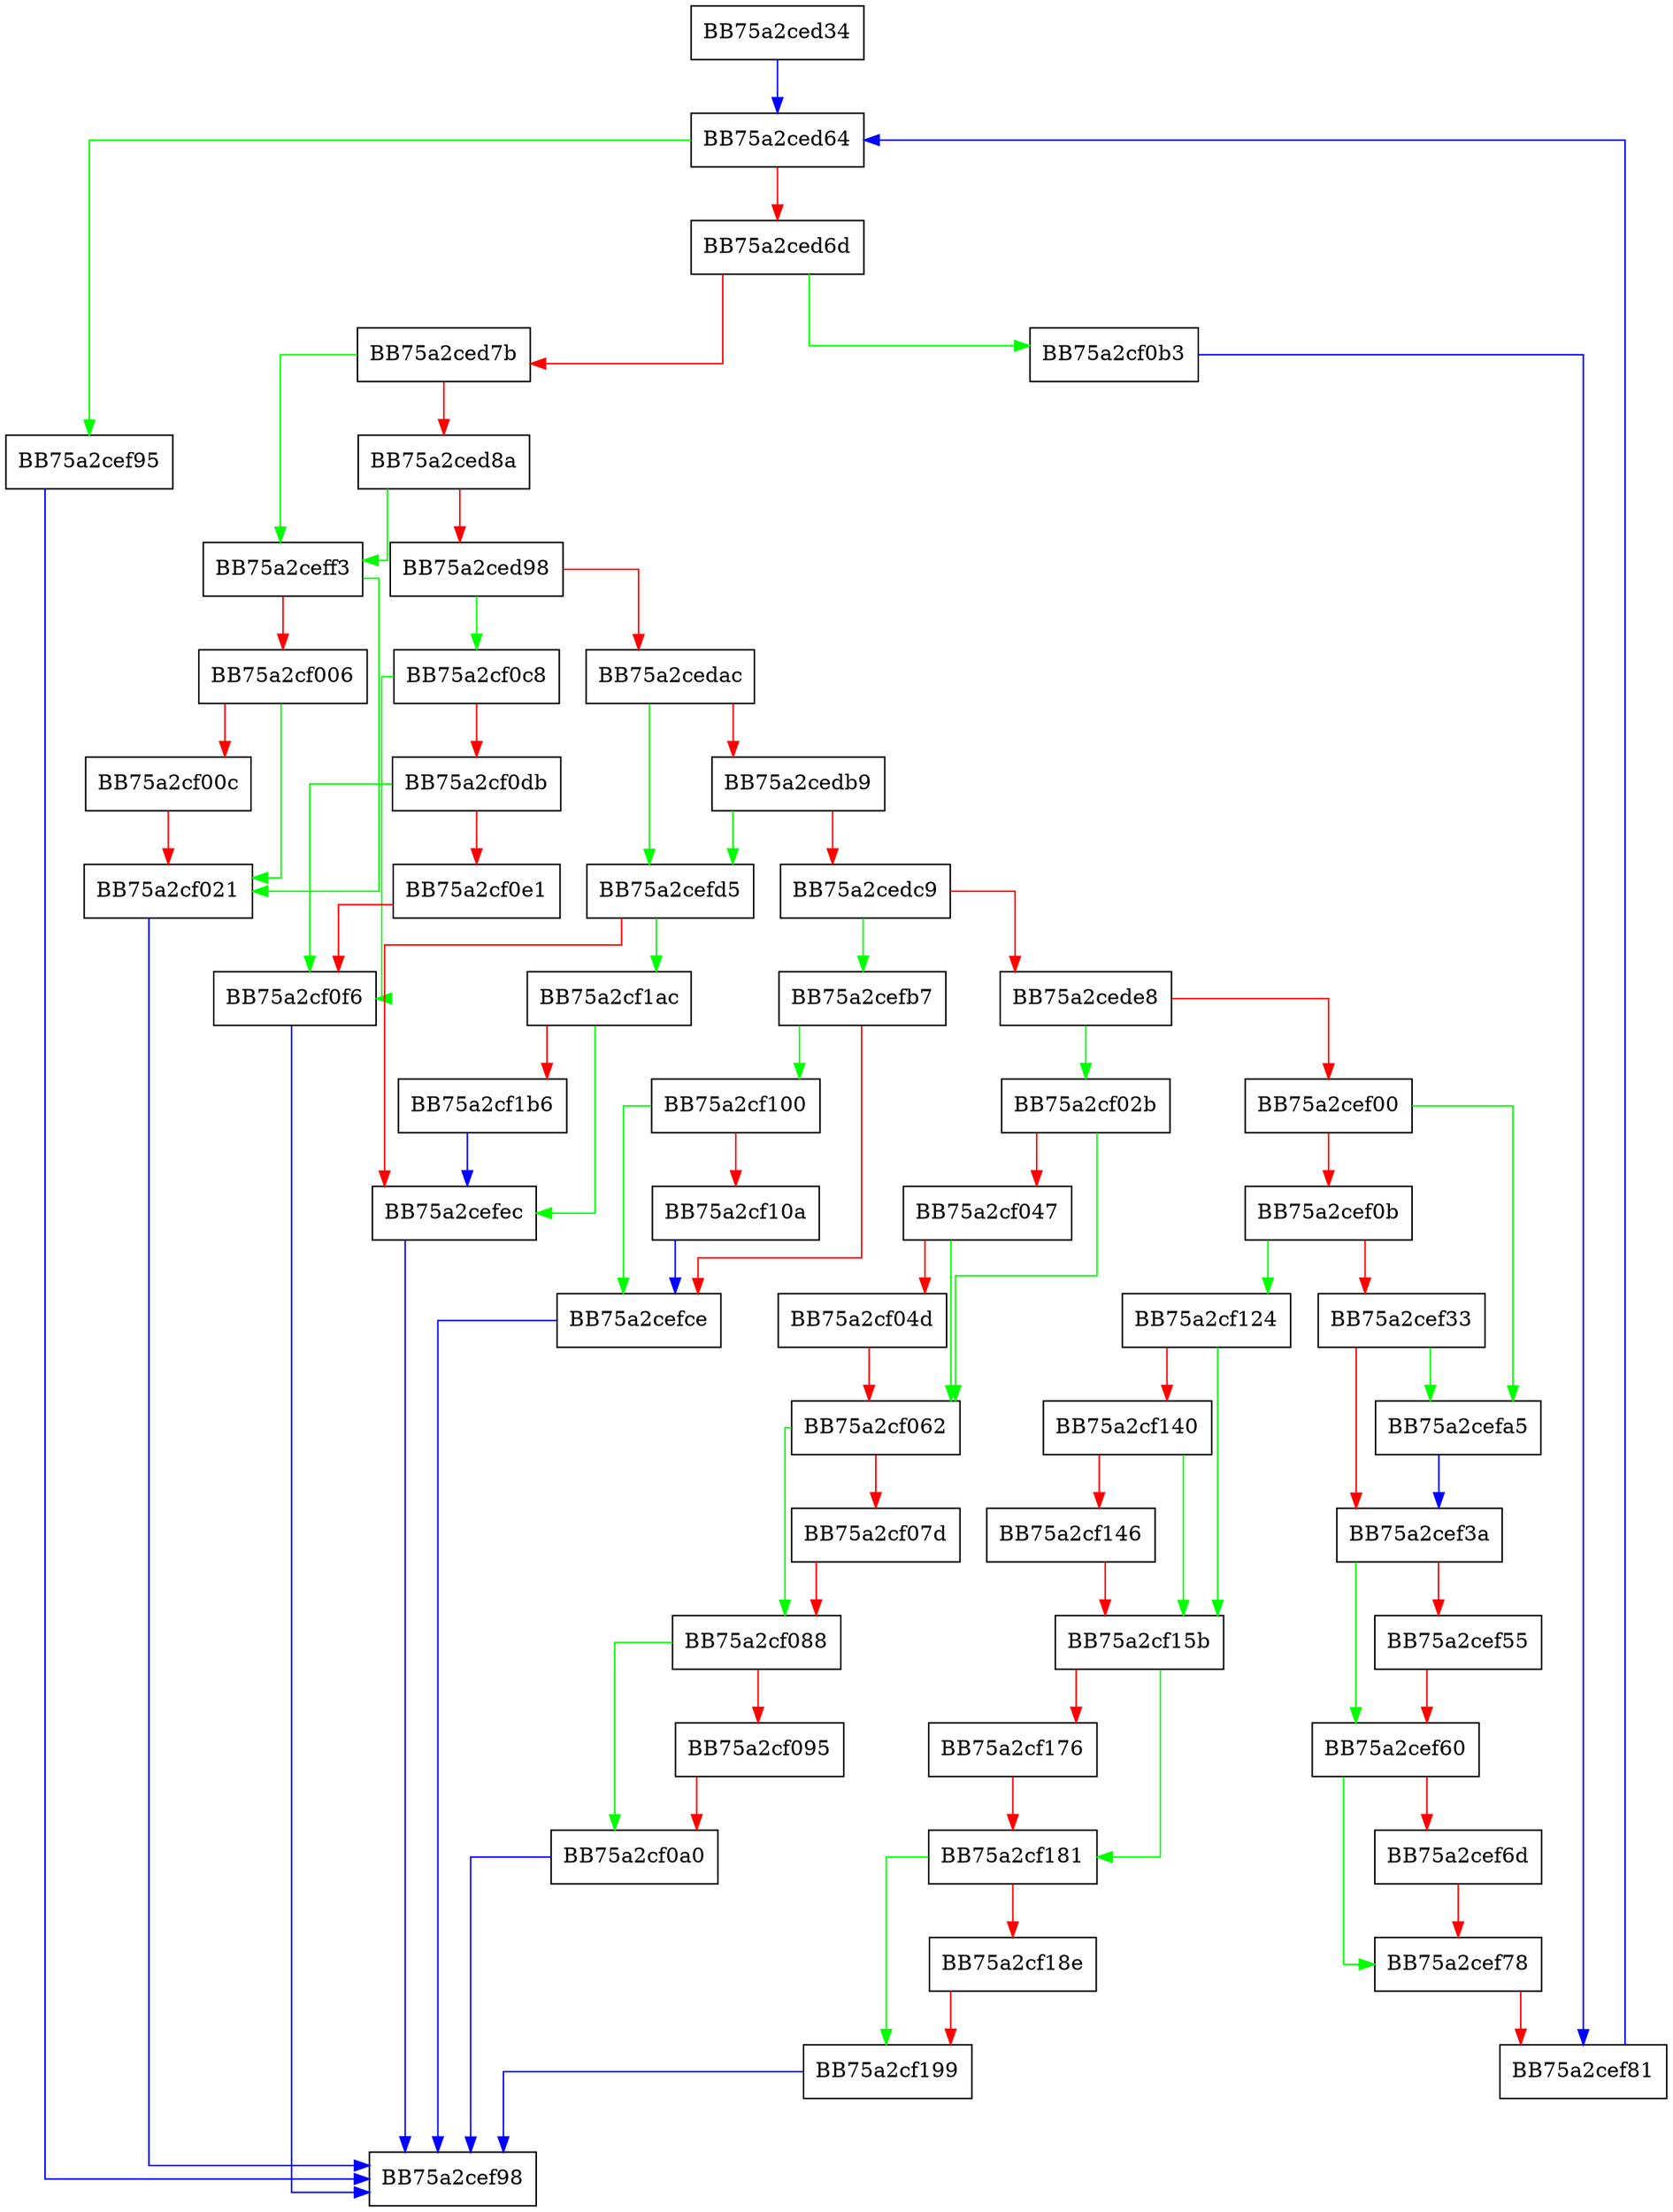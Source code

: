 digraph CheckForMicrosoftRoot {
  node [shape="box"];
  graph [splines=ortho];
  BB75a2ced34 -> BB75a2ced64 [color="blue"];
  BB75a2ced64 -> BB75a2cef95 [color="green"];
  BB75a2ced64 -> BB75a2ced6d [color="red"];
  BB75a2ced6d -> BB75a2cf0b3 [color="green"];
  BB75a2ced6d -> BB75a2ced7b [color="red"];
  BB75a2ced7b -> BB75a2ceff3 [color="green"];
  BB75a2ced7b -> BB75a2ced8a [color="red"];
  BB75a2ced8a -> BB75a2ceff3 [color="green"];
  BB75a2ced8a -> BB75a2ced98 [color="red"];
  BB75a2ced98 -> BB75a2cf0c8 [color="green"];
  BB75a2ced98 -> BB75a2cedac [color="red"];
  BB75a2cedac -> BB75a2cefd5 [color="green"];
  BB75a2cedac -> BB75a2cedb9 [color="red"];
  BB75a2cedb9 -> BB75a2cefd5 [color="green"];
  BB75a2cedb9 -> BB75a2cedc9 [color="red"];
  BB75a2cedc9 -> BB75a2cefb7 [color="green"];
  BB75a2cedc9 -> BB75a2cede8 [color="red"];
  BB75a2cede8 -> BB75a2cf02b [color="green"];
  BB75a2cede8 -> BB75a2cef00 [color="red"];
  BB75a2cef00 -> BB75a2cefa5 [color="green"];
  BB75a2cef00 -> BB75a2cef0b [color="red"];
  BB75a2cef0b -> BB75a2cf124 [color="green"];
  BB75a2cef0b -> BB75a2cef33 [color="red"];
  BB75a2cef33 -> BB75a2cefa5 [color="green"];
  BB75a2cef33 -> BB75a2cef3a [color="red"];
  BB75a2cef3a -> BB75a2cef60 [color="green"];
  BB75a2cef3a -> BB75a2cef55 [color="red"];
  BB75a2cef55 -> BB75a2cef60 [color="red"];
  BB75a2cef60 -> BB75a2cef78 [color="green"];
  BB75a2cef60 -> BB75a2cef6d [color="red"];
  BB75a2cef6d -> BB75a2cef78 [color="red"];
  BB75a2cef78 -> BB75a2cef81 [color="red"];
  BB75a2cef81 -> BB75a2ced64 [color="blue"];
  BB75a2cef95 -> BB75a2cef98 [color="blue"];
  BB75a2cefa5 -> BB75a2cef3a [color="blue"];
  BB75a2cefb7 -> BB75a2cf100 [color="green"];
  BB75a2cefb7 -> BB75a2cefce [color="red"];
  BB75a2cefce -> BB75a2cef98 [color="blue"];
  BB75a2cefd5 -> BB75a2cf1ac [color="green"];
  BB75a2cefd5 -> BB75a2cefec [color="red"];
  BB75a2cefec -> BB75a2cef98 [color="blue"];
  BB75a2ceff3 -> BB75a2cf021 [color="green"];
  BB75a2ceff3 -> BB75a2cf006 [color="red"];
  BB75a2cf006 -> BB75a2cf021 [color="green"];
  BB75a2cf006 -> BB75a2cf00c [color="red"];
  BB75a2cf00c -> BB75a2cf021 [color="red"];
  BB75a2cf021 -> BB75a2cef98 [color="blue"];
  BB75a2cf02b -> BB75a2cf062 [color="green"];
  BB75a2cf02b -> BB75a2cf047 [color="red"];
  BB75a2cf047 -> BB75a2cf062 [color="green"];
  BB75a2cf047 -> BB75a2cf04d [color="red"];
  BB75a2cf04d -> BB75a2cf062 [color="red"];
  BB75a2cf062 -> BB75a2cf088 [color="green"];
  BB75a2cf062 -> BB75a2cf07d [color="red"];
  BB75a2cf07d -> BB75a2cf088 [color="red"];
  BB75a2cf088 -> BB75a2cf0a0 [color="green"];
  BB75a2cf088 -> BB75a2cf095 [color="red"];
  BB75a2cf095 -> BB75a2cf0a0 [color="red"];
  BB75a2cf0a0 -> BB75a2cef98 [color="blue"];
  BB75a2cf0b3 -> BB75a2cef81 [color="blue"];
  BB75a2cf0c8 -> BB75a2cf0f6 [color="green"];
  BB75a2cf0c8 -> BB75a2cf0db [color="red"];
  BB75a2cf0db -> BB75a2cf0f6 [color="green"];
  BB75a2cf0db -> BB75a2cf0e1 [color="red"];
  BB75a2cf0e1 -> BB75a2cf0f6 [color="red"];
  BB75a2cf0f6 -> BB75a2cef98 [color="blue"];
  BB75a2cf100 -> BB75a2cefce [color="green"];
  BB75a2cf100 -> BB75a2cf10a [color="red"];
  BB75a2cf10a -> BB75a2cefce [color="blue"];
  BB75a2cf124 -> BB75a2cf15b [color="green"];
  BB75a2cf124 -> BB75a2cf140 [color="red"];
  BB75a2cf140 -> BB75a2cf15b [color="green"];
  BB75a2cf140 -> BB75a2cf146 [color="red"];
  BB75a2cf146 -> BB75a2cf15b [color="red"];
  BB75a2cf15b -> BB75a2cf181 [color="green"];
  BB75a2cf15b -> BB75a2cf176 [color="red"];
  BB75a2cf176 -> BB75a2cf181 [color="red"];
  BB75a2cf181 -> BB75a2cf199 [color="green"];
  BB75a2cf181 -> BB75a2cf18e [color="red"];
  BB75a2cf18e -> BB75a2cf199 [color="red"];
  BB75a2cf199 -> BB75a2cef98 [color="blue"];
  BB75a2cf1ac -> BB75a2cefec [color="green"];
  BB75a2cf1ac -> BB75a2cf1b6 [color="red"];
  BB75a2cf1b6 -> BB75a2cefec [color="blue"];
}